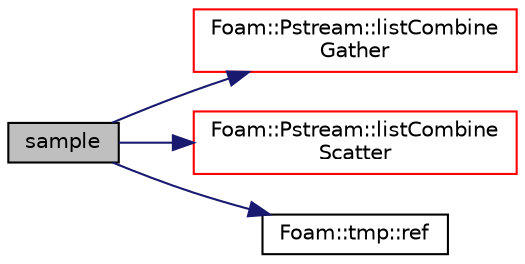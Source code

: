 digraph "sample"
{
  bgcolor="transparent";
  edge [fontname="Helvetica",fontsize="10",labelfontname="Helvetica",labelfontsize="10"];
  node [fontname="Helvetica",fontsize="10",shape=record];
  rankdir="LR";
  Node1207 [label="sample",height=0.2,width=0.4,color="black", fillcolor="grey75", style="filled", fontcolor="black"];
  Node1207 -> Node1208 [color="midnightblue",fontsize="10",style="solid",fontname="Helvetica"];
  Node1208 [label="Foam::Pstream::listCombine\lGather",height=0.2,width=0.4,color="red",URL="$a27357.html#a8c0e5044dc4a942cf62b06797c3a743f"];
  Node1207 -> Node1218 [color="midnightblue",fontsize="10",style="solid",fontname="Helvetica"];
  Node1218 [label="Foam::Pstream::listCombine\lScatter",height=0.2,width=0.4,color="red",URL="$a27357.html#adfd4915b68ab7181dccb847976286e56",tooltip="Scatter data. Reverse of combineGather. "];
  Node1207 -> Node1219 [color="midnightblue",fontsize="10",style="solid",fontname="Helvetica"];
  Node1219 [label="Foam::tmp::ref",height=0.2,width=0.4,color="black",URL="$a27077.html#aeaf81e641282874cef07f5b808efc83b",tooltip="Return non-const reference or generate a fatal error. "];
}
